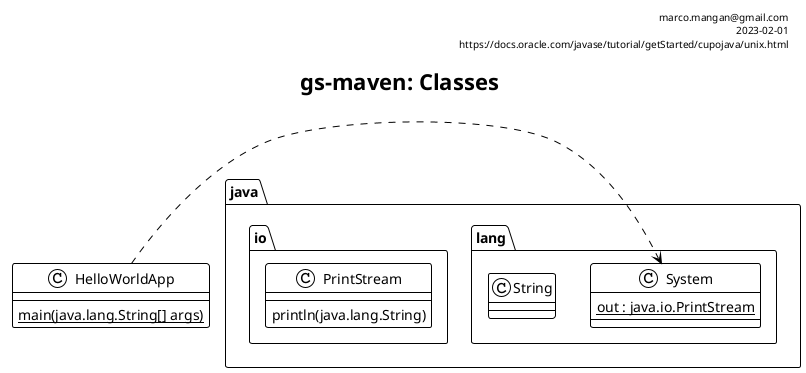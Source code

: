 @startuml

!theme plain

title gs-maven: Classes

class HelloWorldApp {
  {static} main(java.lang.String[] args)
}

package java as C {

  package lang {
    class String

    class System {
      {static} out : java.io.PrintStream
    }

  HelloWorldApp .> System

  }
  package io {
    class PrintStream {
      println(java.lang.String)
    }
  }
}



header
 marco.mangan@gmail.com
 2023-02-01
 https://docs.oracle.com/javase/tutorial/getStarted/cupojava/unix.html
end header


@enduml
